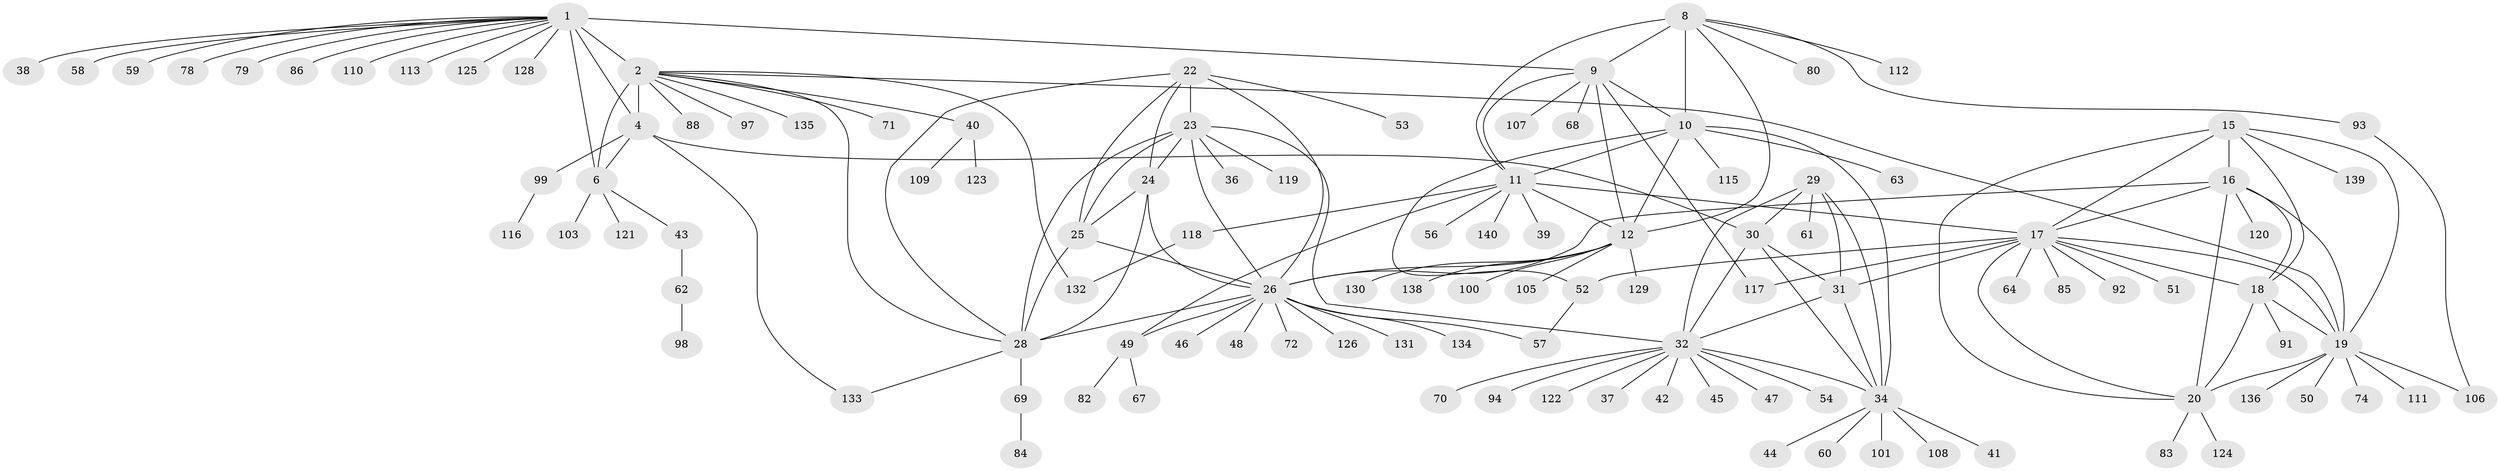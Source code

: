 // Generated by graph-tools (version 1.1) at 2025/52/02/27/25 19:52:17]
// undirected, 113 vertices, 160 edges
graph export_dot {
graph [start="1"]
  node [color=gray90,style=filled];
  1 [super="+5"];
  2 [super="+3"];
  4 [super="+7"];
  6;
  8 [super="+55"];
  9 [super="+95"];
  10 [super="+14"];
  11 [super="+13"];
  12 [super="+73"];
  15;
  16 [super="+102"];
  17 [super="+96"];
  18 [super="+87"];
  19 [super="+127"];
  20 [super="+21"];
  22;
  23 [super="+76"];
  24;
  25 [super="+66"];
  26 [super="+27"];
  28 [super="+65"];
  29 [super="+35"];
  30;
  31;
  32 [super="+33"];
  34 [super="+75"];
  36;
  37;
  38;
  39;
  40 [super="+77"];
  41;
  42;
  43;
  44;
  45;
  46;
  47;
  48;
  49 [super="+104"];
  50;
  51;
  52;
  53;
  54;
  56;
  57;
  58;
  59;
  60;
  61;
  62 [super="+90"];
  63 [super="+89"];
  64;
  67;
  68;
  69;
  70;
  71;
  72;
  74;
  78;
  79;
  80 [super="+81"];
  82;
  83;
  84;
  85;
  86;
  88 [super="+137"];
  91;
  92;
  93;
  94;
  97;
  98;
  99 [super="+114"];
  100;
  101;
  103;
  105;
  106;
  107;
  108;
  109;
  110;
  111;
  112;
  113;
  115;
  116;
  117;
  118;
  119;
  120;
  121;
  122;
  123;
  124;
  125;
  126;
  128;
  129;
  130;
  131;
  132;
  133;
  134;
  135;
  136;
  138;
  139;
  140;
  1 -- 2 [weight=4];
  1 -- 4 [weight=4];
  1 -- 6 [weight=2];
  1 -- 38;
  1 -- 58;
  1 -- 59;
  1 -- 78;
  1 -- 110;
  1 -- 125;
  1 -- 128;
  1 -- 9;
  1 -- 79;
  1 -- 113;
  1 -- 86;
  2 -- 4 [weight=4];
  2 -- 6 [weight=2];
  2 -- 71;
  2 -- 97;
  2 -- 132;
  2 -- 40;
  2 -- 135;
  2 -- 19;
  2 -- 88;
  2 -- 28;
  4 -- 6 [weight=2];
  4 -- 30;
  4 -- 133;
  4 -- 99;
  6 -- 43;
  6 -- 103;
  6 -- 121;
  8 -- 9;
  8 -- 10 [weight=2];
  8 -- 11 [weight=2];
  8 -- 12;
  8 -- 80;
  8 -- 93;
  8 -- 112;
  9 -- 10 [weight=2];
  9 -- 11 [weight=2];
  9 -- 12;
  9 -- 68;
  9 -- 107;
  9 -- 117;
  10 -- 11 [weight=4];
  10 -- 12 [weight=2];
  10 -- 34;
  10 -- 115;
  10 -- 52;
  10 -- 63;
  11 -- 12 [weight=2];
  11 -- 17;
  11 -- 56;
  11 -- 49;
  11 -- 140;
  11 -- 118;
  11 -- 39;
  12 -- 26;
  12 -- 100;
  12 -- 105;
  12 -- 129;
  12 -- 130;
  12 -- 138;
  15 -- 16;
  15 -- 17;
  15 -- 18;
  15 -- 19;
  15 -- 20 [weight=2];
  15 -- 139;
  16 -- 17;
  16 -- 18;
  16 -- 19;
  16 -- 20 [weight=2];
  16 -- 120;
  16 -- 26;
  17 -- 18;
  17 -- 19;
  17 -- 20 [weight=2];
  17 -- 31;
  17 -- 51;
  17 -- 52;
  17 -- 64;
  17 -- 85;
  17 -- 92;
  17 -- 117;
  18 -- 19;
  18 -- 20 [weight=2];
  18 -- 91;
  19 -- 20 [weight=2];
  19 -- 50;
  19 -- 74;
  19 -- 106;
  19 -- 111;
  19 -- 136;
  20 -- 83;
  20 -- 124;
  22 -- 23;
  22 -- 24;
  22 -- 25;
  22 -- 26 [weight=2];
  22 -- 28;
  22 -- 53;
  23 -- 24;
  23 -- 25;
  23 -- 26 [weight=2];
  23 -- 28;
  23 -- 32;
  23 -- 36;
  23 -- 119;
  24 -- 25;
  24 -- 26 [weight=2];
  24 -- 28;
  25 -- 26 [weight=2];
  25 -- 28;
  26 -- 28 [weight=2];
  26 -- 46;
  26 -- 49;
  26 -- 72;
  26 -- 131;
  26 -- 134;
  26 -- 48;
  26 -- 126;
  26 -- 57;
  28 -- 133;
  28 -- 69;
  29 -- 30 [weight=2];
  29 -- 31 [weight=2];
  29 -- 32 [weight=4];
  29 -- 34 [weight=2];
  29 -- 61;
  30 -- 31;
  30 -- 32 [weight=2];
  30 -- 34;
  31 -- 32 [weight=2];
  31 -- 34;
  32 -- 34 [weight=2];
  32 -- 45;
  32 -- 94;
  32 -- 122;
  32 -- 37;
  32 -- 70;
  32 -- 42;
  32 -- 47;
  32 -- 54;
  34 -- 41;
  34 -- 44;
  34 -- 60;
  34 -- 101;
  34 -- 108;
  40 -- 109;
  40 -- 123;
  43 -- 62;
  49 -- 67;
  49 -- 82;
  52 -- 57;
  62 -- 98;
  69 -- 84;
  93 -- 106;
  99 -- 116;
  118 -- 132;
}
